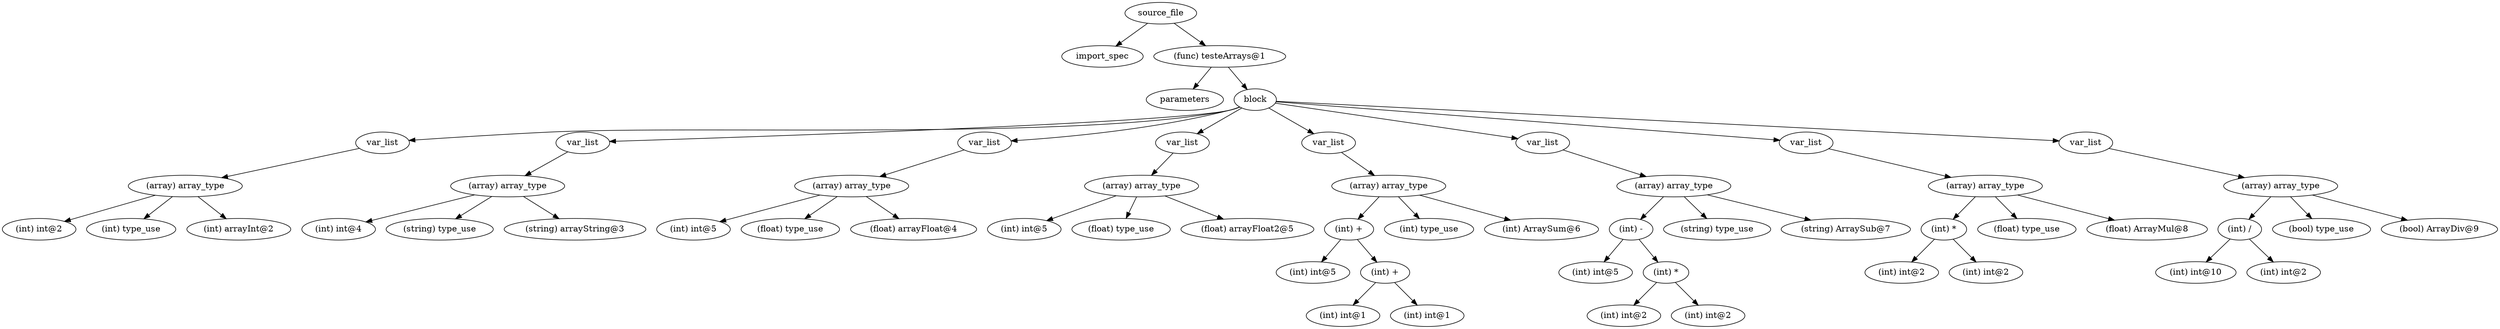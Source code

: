 digraph {
graph [ordering="out"];
node0[label="source_file"];
node1[label="import_spec"];
node0 -> node1;
node2[label="(func) testeArrays@1"];
node3[label="parameters"];
node2 -> node3;
node4[label="block"];
node5[label="var_list"];
node6[label="(array) array_type"];
node7[label="(int) int@2"];
node6 -> node7;
node8[label="(int) type_use"];
node6 -> node8;
node9[label="(int) arrayInt@2"];
node6 -> node9;
node5 -> node6;
node4 -> node5;
node10[label="var_list"];
node11[label="(array) array_type"];
node12[label="(int) int@4"];
node11 -> node12;
node13[label="(string) type_use"];
node11 -> node13;
node14[label="(string) arrayString@3"];
node11 -> node14;
node10 -> node11;
node4 -> node10;
node15[label="var_list"];
node16[label="(array) array_type"];
node17[label="(int) int@5"];
node16 -> node17;
node18[label="(float) type_use"];
node16 -> node18;
node19[label="(float) arrayFloat@4"];
node16 -> node19;
node15 -> node16;
node4 -> node15;
node20[label="var_list"];
node21[label="(array) array_type"];
node22[label="(int) int@5"];
node21 -> node22;
node23[label="(float) type_use"];
node21 -> node23;
node24[label="(float) arrayFloat2@5"];
node21 -> node24;
node20 -> node21;
node4 -> node20;
node25[label="var_list"];
node26[label="(array) array_type"];
node27[label="(int) +"];
node28[label="(int) int@5"];
node27 -> node28;
node29[label="(int) +"];
node30[label="(int) int@1"];
node29 -> node30;
node31[label="(int) int@1"];
node29 -> node31;
node27 -> node29;
node26 -> node27;
node32[label="(int) type_use"];
node26 -> node32;
node33[label="(int) ArraySum@6"];
node26 -> node33;
node25 -> node26;
node4 -> node25;
node34[label="var_list"];
node35[label="(array) array_type"];
node36[label="(int) -"];
node37[label="(int) int@5"];
node36 -> node37;
node38[label="(int) *"];
node39[label="(int) int@2"];
node38 -> node39;
node40[label="(int) int@2"];
node38 -> node40;
node36 -> node38;
node35 -> node36;
node41[label="(string) type_use"];
node35 -> node41;
node42[label="(string) ArraySub@7"];
node35 -> node42;
node34 -> node35;
node4 -> node34;
node43[label="var_list"];
node44[label="(array) array_type"];
node45[label="(int) *"];
node46[label="(int) int@2"];
node45 -> node46;
node47[label="(int) int@2"];
node45 -> node47;
node44 -> node45;
node48[label="(float) type_use"];
node44 -> node48;
node49[label="(float) ArrayMul@8"];
node44 -> node49;
node43 -> node44;
node4 -> node43;
node50[label="var_list"];
node51[label="(array) array_type"];
node52[label="(int) /"];
node53[label="(int) int@10"];
node52 -> node53;
node54[label="(int) int@2"];
node52 -> node54;
node51 -> node52;
node55[label="(bool) type_use"];
node51 -> node55;
node56[label="(bool) ArrayDiv@9"];
node51 -> node56;
node50 -> node51;
node4 -> node50;
node2 -> node4;
node0 -> node2;
}